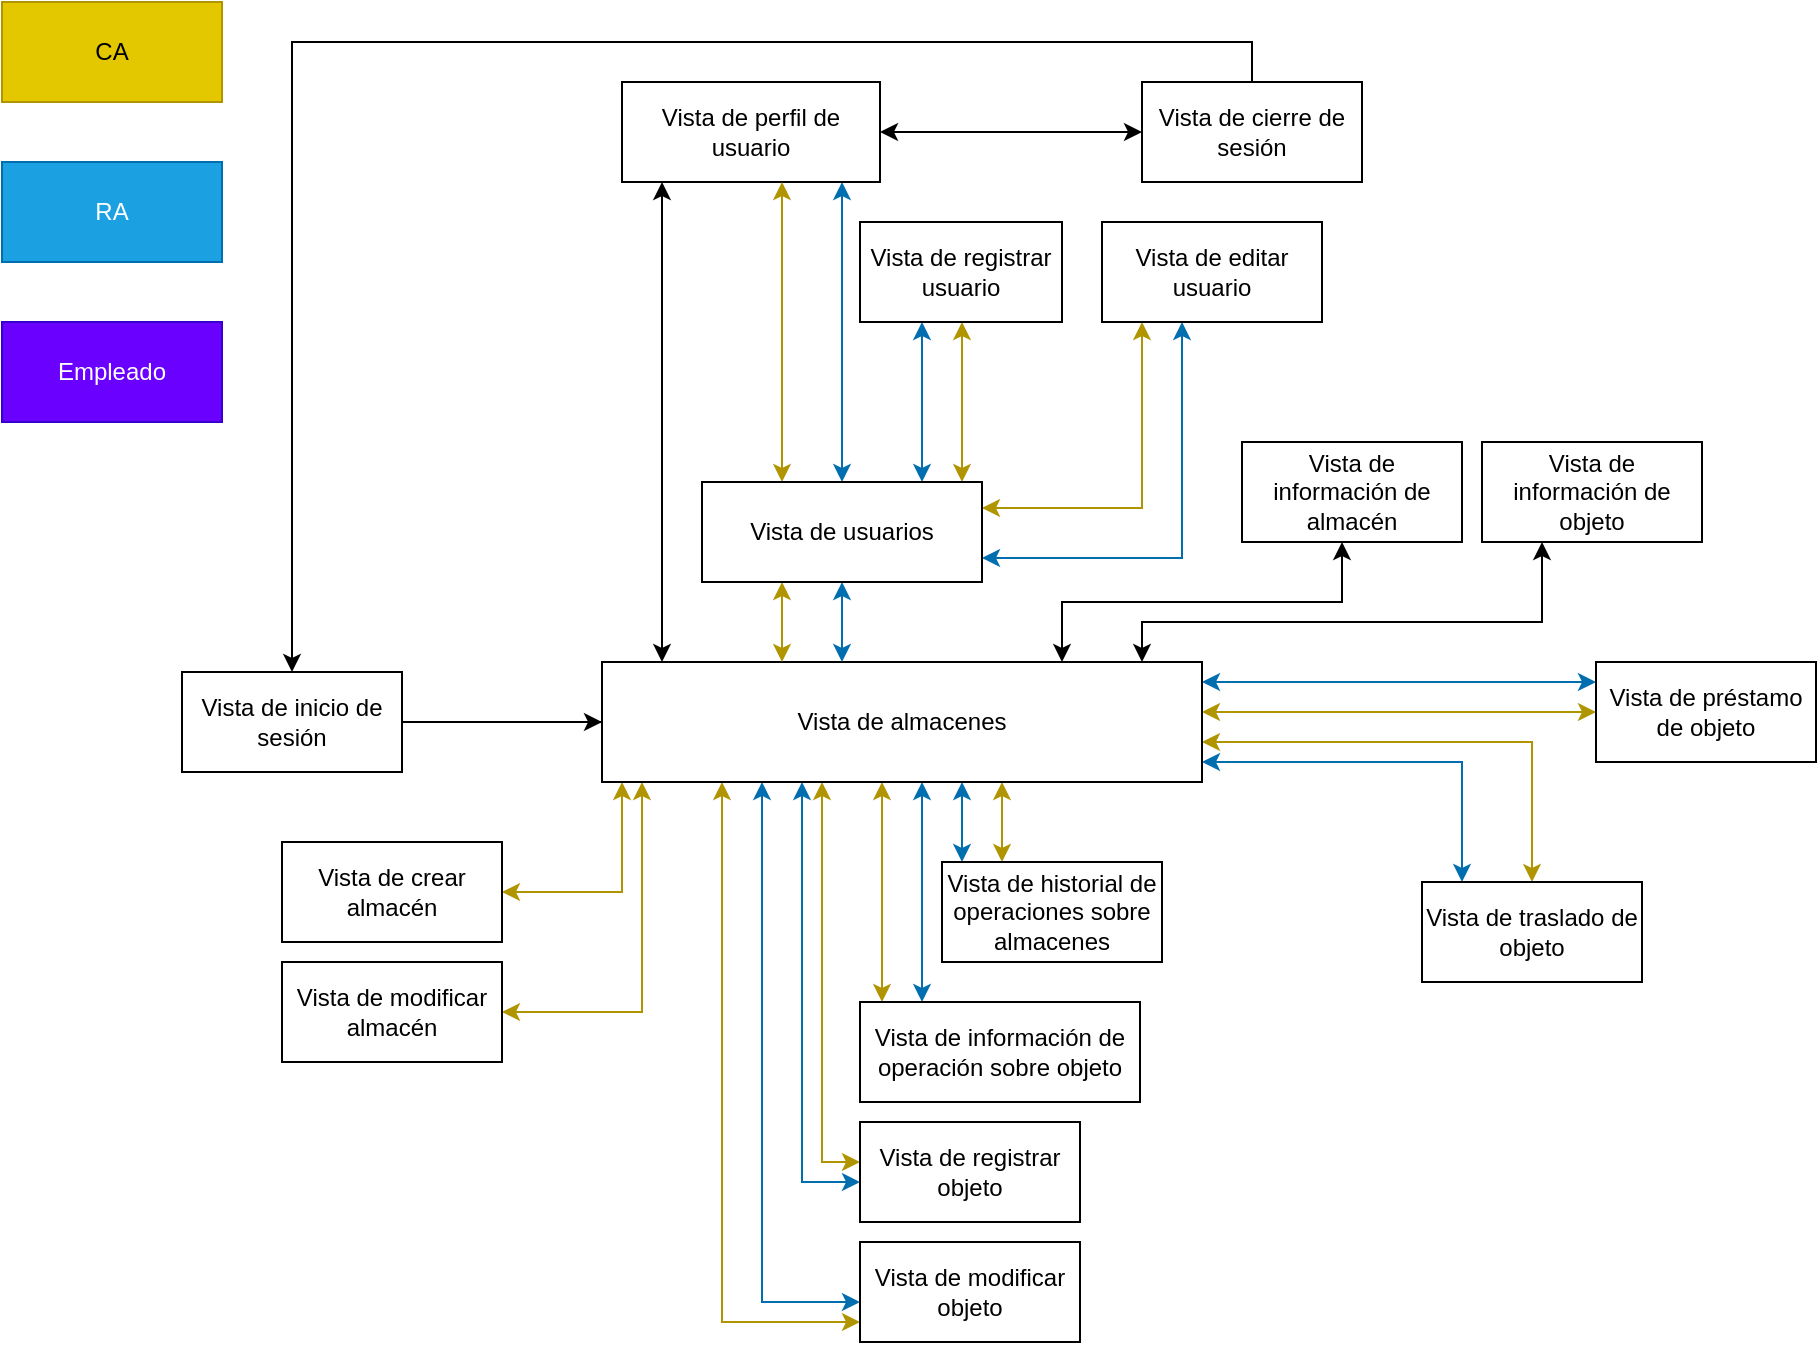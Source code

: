 <mxfile version="24.9.0">
  <diagram name="Página-1" id="_siHr3z-PEyZJpVLj-ig">
    <mxGraphModel dx="1500" dy="1915" grid="1" gridSize="10" guides="1" tooltips="1" connect="1" arrows="1" fold="1" page="1" pageScale="1" pageWidth="827" pageHeight="1169" math="0" shadow="0">
      <root>
        <mxCell id="0" />
        <mxCell id="1" parent="0" />
        <mxCell id="FyjQgoxo0zCCoK0fw8fN-24" value="" style="edgeStyle=orthogonalEdgeStyle;rounded=0;orthogonalLoop=1;jettySize=auto;html=1;" edge="1" parent="1" source="FyjQgoxo0zCCoK0fw8fN-1" target="FyjQgoxo0zCCoK0fw8fN-2">
          <mxGeometry relative="1" as="geometry" />
        </mxCell>
        <mxCell id="FyjQgoxo0zCCoK0fw8fN-1" value="Vista de inicio de sesión" style="html=1;whiteSpace=wrap;" vertex="1" parent="1">
          <mxGeometry x="120" y="215" width="110" height="50" as="geometry" />
        </mxCell>
        <mxCell id="FyjQgoxo0zCCoK0fw8fN-25" value="" style="edgeStyle=orthogonalEdgeStyle;rounded=0;orthogonalLoop=1;jettySize=auto;html=1;endArrow=none;endFill=0;" edge="1" parent="1" source="FyjQgoxo0zCCoK0fw8fN-2" target="FyjQgoxo0zCCoK0fw8fN-1">
          <mxGeometry relative="1" as="geometry" />
        </mxCell>
        <mxCell id="FyjQgoxo0zCCoK0fw8fN-26" style="edgeStyle=orthogonalEdgeStyle;rounded=0;orthogonalLoop=1;jettySize=auto;html=1;startArrow=classic;startFill=1;" edge="1" parent="1" source="FyjQgoxo0zCCoK0fw8fN-2" target="FyjQgoxo0zCCoK0fw8fN-9">
          <mxGeometry relative="1" as="geometry">
            <Array as="points">
              <mxPoint x="360" y="90" />
              <mxPoint x="360" y="90" />
            </Array>
          </mxGeometry>
        </mxCell>
        <mxCell id="FyjQgoxo0zCCoK0fw8fN-40" style="edgeStyle=orthogonalEdgeStyle;rounded=0;orthogonalLoop=1;jettySize=auto;html=1;fillColor=#e3c800;strokeColor=#B09500;startArrow=classic;startFill=1;" edge="1" parent="1" source="FyjQgoxo0zCCoK0fw8fN-2" target="FyjQgoxo0zCCoK0fw8fN-38">
          <mxGeometry relative="1" as="geometry">
            <Array as="points">
              <mxPoint x="340" y="325" />
            </Array>
          </mxGeometry>
        </mxCell>
        <mxCell id="FyjQgoxo0zCCoK0fw8fN-41" style="edgeStyle=orthogonalEdgeStyle;rounded=0;orthogonalLoop=1;jettySize=auto;html=1;startArrow=classic;startFill=1;fillColor=#e3c800;strokeColor=#B09500;" edge="1" parent="1" source="FyjQgoxo0zCCoK0fw8fN-2" target="FyjQgoxo0zCCoK0fw8fN-39">
          <mxGeometry relative="1" as="geometry">
            <Array as="points">
              <mxPoint x="350" y="385" />
            </Array>
          </mxGeometry>
        </mxCell>
        <mxCell id="FyjQgoxo0zCCoK0fw8fN-44" style="edgeStyle=orthogonalEdgeStyle;rounded=0;orthogonalLoop=1;jettySize=auto;html=1;startArrow=classic;startFill=1;fillColor=#1ba1e2;strokeColor=#006EAF;" edge="1" parent="1" source="FyjQgoxo0zCCoK0fw8fN-2" target="FyjQgoxo0zCCoK0fw8fN-42">
          <mxGeometry relative="1" as="geometry">
            <Array as="points">
              <mxPoint x="430" y="470" />
            </Array>
          </mxGeometry>
        </mxCell>
        <mxCell id="FyjQgoxo0zCCoK0fw8fN-45" style="edgeStyle=orthogonalEdgeStyle;rounded=0;orthogonalLoop=1;jettySize=auto;html=1;startArrow=classic;startFill=1;fillColor=#1ba1e2;strokeColor=#006EAF;" edge="1" parent="1" source="FyjQgoxo0zCCoK0fw8fN-2" target="FyjQgoxo0zCCoK0fw8fN-43">
          <mxGeometry relative="1" as="geometry">
            <Array as="points">
              <mxPoint x="410" y="530" />
            </Array>
          </mxGeometry>
        </mxCell>
        <mxCell id="FyjQgoxo0zCCoK0fw8fN-51" style="edgeStyle=orthogonalEdgeStyle;rounded=0;orthogonalLoop=1;jettySize=auto;html=1;startArrow=classic;startFill=1;" edge="1" parent="1" source="FyjQgoxo0zCCoK0fw8fN-2" target="FyjQgoxo0zCCoK0fw8fN-47">
          <mxGeometry relative="1" as="geometry">
            <Array as="points">
              <mxPoint x="600" y="190" />
              <mxPoint x="800" y="190" />
            </Array>
          </mxGeometry>
        </mxCell>
        <mxCell id="FyjQgoxo0zCCoK0fw8fN-56" style="edgeStyle=orthogonalEdgeStyle;rounded=0;orthogonalLoop=1;jettySize=auto;html=1;fillColor=#1ba1e2;strokeColor=#006EAF;startArrow=classic;startFill=1;" edge="1" parent="1" source="FyjQgoxo0zCCoK0fw8fN-2" target="FyjQgoxo0zCCoK0fw8fN-48">
          <mxGeometry relative="1" as="geometry">
            <Array as="points">
              <mxPoint x="490" y="300" />
              <mxPoint x="490" y="300" />
            </Array>
          </mxGeometry>
        </mxCell>
        <mxCell id="FyjQgoxo0zCCoK0fw8fN-57" style="edgeStyle=orthogonalEdgeStyle;rounded=0;orthogonalLoop=1;jettySize=auto;html=1;startArrow=classic;startFill=1;fillColor=#e3c800;strokeColor=#B09500;" edge="1" parent="1" source="FyjQgoxo0zCCoK0fw8fN-2" target="FyjQgoxo0zCCoK0fw8fN-43">
          <mxGeometry relative="1" as="geometry">
            <Array as="points">
              <mxPoint x="390" y="540" />
            </Array>
          </mxGeometry>
        </mxCell>
        <mxCell id="FyjQgoxo0zCCoK0fw8fN-58" style="edgeStyle=orthogonalEdgeStyle;rounded=0;orthogonalLoop=1;jettySize=auto;html=1;startArrow=classic;startFill=1;fillColor=#e3c800;strokeColor=#B09500;" edge="1" parent="1" source="FyjQgoxo0zCCoK0fw8fN-2" target="FyjQgoxo0zCCoK0fw8fN-42">
          <mxGeometry relative="1" as="geometry">
            <Array as="points">
              <mxPoint x="440" y="460" />
            </Array>
          </mxGeometry>
        </mxCell>
        <mxCell id="FyjQgoxo0zCCoK0fw8fN-59" style="edgeStyle=orthogonalEdgeStyle;rounded=0;orthogonalLoop=1;jettySize=auto;html=1;startArrow=classic;startFill=1;fillColor=#e3c800;strokeColor=#B09500;" edge="1" parent="1" source="FyjQgoxo0zCCoK0fw8fN-2" target="FyjQgoxo0zCCoK0fw8fN-48">
          <mxGeometry relative="1" as="geometry">
            <Array as="points">
              <mxPoint x="470" y="350" />
              <mxPoint x="470" y="350" />
            </Array>
          </mxGeometry>
        </mxCell>
        <mxCell id="FyjQgoxo0zCCoK0fw8fN-60" style="edgeStyle=orthogonalEdgeStyle;rounded=0;orthogonalLoop=1;jettySize=auto;html=1;startArrow=classic;startFill=1;fillColor=#1ba1e2;strokeColor=#006EAF;" edge="1" parent="1" source="FyjQgoxo0zCCoK0fw8fN-2" target="FyjQgoxo0zCCoK0fw8fN-49">
          <mxGeometry relative="1" as="geometry">
            <Array as="points">
              <mxPoint x="510" y="300" />
              <mxPoint x="510" y="300" />
            </Array>
          </mxGeometry>
        </mxCell>
        <mxCell id="FyjQgoxo0zCCoK0fw8fN-61" style="edgeStyle=orthogonalEdgeStyle;rounded=0;orthogonalLoop=1;jettySize=auto;html=1;startArrow=classic;startFill=1;fillColor=#e3c800;strokeColor=#B09500;" edge="1" parent="1" source="FyjQgoxo0zCCoK0fw8fN-2" target="FyjQgoxo0zCCoK0fw8fN-49">
          <mxGeometry relative="1" as="geometry">
            <Array as="points">
              <mxPoint x="530" y="290" />
              <mxPoint x="530" y="290" />
            </Array>
          </mxGeometry>
        </mxCell>
        <mxCell id="FyjQgoxo0zCCoK0fw8fN-64" style="edgeStyle=orthogonalEdgeStyle;rounded=0;orthogonalLoop=1;jettySize=auto;html=1;startArrow=classic;startFill=1;" edge="1" parent="1" source="FyjQgoxo0zCCoK0fw8fN-2" target="FyjQgoxo0zCCoK0fw8fN-63">
          <mxGeometry relative="1" as="geometry">
            <Array as="points">
              <mxPoint x="560" y="180" />
              <mxPoint x="700" y="180" />
            </Array>
          </mxGeometry>
        </mxCell>
        <mxCell id="FyjQgoxo0zCCoK0fw8fN-67" style="edgeStyle=orthogonalEdgeStyle;rounded=0;orthogonalLoop=1;jettySize=auto;html=1;startArrow=classic;startFill=1;fillColor=#1ba1e2;strokeColor=#006EAF;" edge="1" parent="1" source="FyjQgoxo0zCCoK0fw8fN-2" target="FyjQgoxo0zCCoK0fw8fN-65">
          <mxGeometry relative="1" as="geometry">
            <Array as="points">
              <mxPoint x="700" y="220" />
              <mxPoint x="700" y="220" />
            </Array>
          </mxGeometry>
        </mxCell>
        <mxCell id="FyjQgoxo0zCCoK0fw8fN-68" style="edgeStyle=orthogonalEdgeStyle;rounded=0;orthogonalLoop=1;jettySize=auto;html=1;startArrow=classic;startFill=1;fillColor=#1ba1e2;strokeColor=#006EAF;" edge="1" parent="1" source="FyjQgoxo0zCCoK0fw8fN-2" target="FyjQgoxo0zCCoK0fw8fN-66">
          <mxGeometry relative="1" as="geometry">
            <Array as="points">
              <mxPoint x="760" y="260" />
            </Array>
          </mxGeometry>
        </mxCell>
        <mxCell id="FyjQgoxo0zCCoK0fw8fN-69" style="edgeStyle=orthogonalEdgeStyle;rounded=0;orthogonalLoop=1;jettySize=auto;html=1;startArrow=classic;startFill=1;fillColor=#e3c800;strokeColor=#B09500;" edge="1" parent="1" source="FyjQgoxo0zCCoK0fw8fN-2" target="FyjQgoxo0zCCoK0fw8fN-66">
          <mxGeometry relative="1" as="geometry">
            <Array as="points">
              <mxPoint x="795" y="250" />
            </Array>
          </mxGeometry>
        </mxCell>
        <mxCell id="FyjQgoxo0zCCoK0fw8fN-70" style="edgeStyle=orthogonalEdgeStyle;rounded=0;orthogonalLoop=1;jettySize=auto;html=1;startArrow=classic;startFill=1;fillColor=#e3c800;strokeColor=#B09500;" edge="1" parent="1" source="FyjQgoxo0zCCoK0fw8fN-2" target="FyjQgoxo0zCCoK0fw8fN-65">
          <mxGeometry relative="1" as="geometry">
            <Array as="points">
              <mxPoint x="680" y="235" />
              <mxPoint x="680" y="235" />
            </Array>
          </mxGeometry>
        </mxCell>
        <mxCell id="FyjQgoxo0zCCoK0fw8fN-2" value="Vista de almacenes" style="html=1;whiteSpace=wrap;" vertex="1" parent="1">
          <mxGeometry x="330" y="210" width="300" height="60" as="geometry" />
        </mxCell>
        <mxCell id="FyjQgoxo0zCCoK0fw8fN-3" value="RA" style="html=1;whiteSpace=wrap;fillColor=#1ba1e2;strokeColor=#006EAF;fontColor=#ffffff;" vertex="1" parent="1">
          <mxGeometry x="30" y="-40" width="110" height="50" as="geometry" />
        </mxCell>
        <mxCell id="FyjQgoxo0zCCoK0fw8fN-4" value="Empleado" style="html=1;whiteSpace=wrap;fillColor=#6a00ff;strokeColor=#3700CC;fontColor=#ffffff;" vertex="1" parent="1">
          <mxGeometry x="30" y="40" width="110" height="50" as="geometry" />
        </mxCell>
        <mxCell id="FyjQgoxo0zCCoK0fw8fN-5" value="CA" style="html=1;whiteSpace=wrap;fillColor=#e3c800;strokeColor=#B09500;fontColor=#000000;" vertex="1" parent="1">
          <mxGeometry x="30" y="-120" width="110" height="50" as="geometry" />
        </mxCell>
        <mxCell id="FyjQgoxo0zCCoK0fw8fN-28" style="edgeStyle=orthogonalEdgeStyle;rounded=0;orthogonalLoop=1;jettySize=auto;html=1;endArrow=classic;endFill=1;startArrow=classic;startFill=1;" edge="1" parent="1" source="FyjQgoxo0zCCoK0fw8fN-9" target="FyjQgoxo0zCCoK0fw8fN-10">
          <mxGeometry relative="1" as="geometry" />
        </mxCell>
        <mxCell id="FyjQgoxo0zCCoK0fw8fN-37" style="edgeStyle=orthogonalEdgeStyle;rounded=0;orthogonalLoop=1;jettySize=auto;html=1;fillColor=#1ba1e2;strokeColor=#006EAF;startArrow=classic;startFill=1;" edge="1" parent="1" source="FyjQgoxo0zCCoK0fw8fN-9" target="FyjQgoxo0zCCoK0fw8fN-30">
          <mxGeometry relative="1" as="geometry">
            <Array as="points">
              <mxPoint x="450" y="50" />
              <mxPoint x="450" y="50" />
            </Array>
          </mxGeometry>
        </mxCell>
        <mxCell id="FyjQgoxo0zCCoK0fw8fN-9" value="Vista de perfil de usuario" style="html=1;whiteSpace=wrap;" vertex="1" parent="1">
          <mxGeometry x="340" y="-80" width="129" height="50" as="geometry" />
        </mxCell>
        <mxCell id="FyjQgoxo0zCCoK0fw8fN-29" style="edgeStyle=orthogonalEdgeStyle;rounded=0;orthogonalLoop=1;jettySize=auto;html=1;exitX=0.5;exitY=0;exitDx=0;exitDy=0;" edge="1" parent="1" source="FyjQgoxo0zCCoK0fw8fN-10" target="FyjQgoxo0zCCoK0fw8fN-1">
          <mxGeometry relative="1" as="geometry" />
        </mxCell>
        <mxCell id="FyjQgoxo0zCCoK0fw8fN-10" value="Vista de cierre de sesión" style="html=1;whiteSpace=wrap;" vertex="1" parent="1">
          <mxGeometry x="600" y="-80" width="110" height="50" as="geometry" />
        </mxCell>
        <mxCell id="FyjQgoxo0zCCoK0fw8fN-32" style="edgeStyle=orthogonalEdgeStyle;rounded=0;orthogonalLoop=1;jettySize=auto;html=1;fillColor=#e3c800;strokeColor=#B09500;startArrow=classic;startFill=1;" edge="1" parent="1" source="FyjQgoxo0zCCoK0fw8fN-30" target="FyjQgoxo0zCCoK0fw8fN-9">
          <mxGeometry relative="1" as="geometry">
            <Array as="points">
              <mxPoint x="420" y="40" />
              <mxPoint x="420" y="40" />
            </Array>
          </mxGeometry>
        </mxCell>
        <mxCell id="FyjQgoxo0zCCoK0fw8fN-33" style="edgeStyle=orthogonalEdgeStyle;rounded=0;orthogonalLoop=1;jettySize=auto;html=1;fillColor=#1ba1e2;strokeColor=#006EAF;startArrow=classic;startFill=1;" edge="1" parent="1" source="FyjQgoxo0zCCoK0fw8fN-30" target="FyjQgoxo0zCCoK0fw8fN-2">
          <mxGeometry relative="1" as="geometry">
            <Array as="points">
              <mxPoint x="450" y="200" />
              <mxPoint x="450" y="200" />
            </Array>
          </mxGeometry>
        </mxCell>
        <mxCell id="FyjQgoxo0zCCoK0fw8fN-35" style="edgeStyle=orthogonalEdgeStyle;rounded=0;orthogonalLoop=1;jettySize=auto;html=1;fillColor=#e3c800;strokeColor=#B09500;startArrow=classic;startFill=1;" edge="1" parent="1" source="FyjQgoxo0zCCoK0fw8fN-30" target="FyjQgoxo0zCCoK0fw8fN-2">
          <mxGeometry relative="1" as="geometry">
            <Array as="points">
              <mxPoint x="420" y="190" />
              <mxPoint x="420" y="190" />
            </Array>
          </mxGeometry>
        </mxCell>
        <mxCell id="FyjQgoxo0zCCoK0fw8fN-54" style="edgeStyle=orthogonalEdgeStyle;rounded=0;orthogonalLoop=1;jettySize=auto;html=1;startArrow=classic;startFill=1;fillColor=#1ba1e2;strokeColor=#006EAF;" edge="1" parent="1" source="FyjQgoxo0zCCoK0fw8fN-30" target="FyjQgoxo0zCCoK0fw8fN-52">
          <mxGeometry relative="1" as="geometry">
            <Array as="points">
              <mxPoint x="490" y="80" />
              <mxPoint x="490" y="80" />
            </Array>
          </mxGeometry>
        </mxCell>
        <mxCell id="FyjQgoxo0zCCoK0fw8fN-55" style="edgeStyle=orthogonalEdgeStyle;rounded=0;orthogonalLoop=1;jettySize=auto;html=1;fillColor=#e3c800;strokeColor=#B09500;startArrow=classic;startFill=1;" edge="1" parent="1" source="FyjQgoxo0zCCoK0fw8fN-30" target="FyjQgoxo0zCCoK0fw8fN-52">
          <mxGeometry relative="1" as="geometry">
            <Array as="points">
              <mxPoint x="510" y="90" />
              <mxPoint x="510" y="90" />
            </Array>
          </mxGeometry>
        </mxCell>
        <mxCell id="FyjQgoxo0zCCoK0fw8fN-72" style="edgeStyle=orthogonalEdgeStyle;rounded=0;orthogonalLoop=1;jettySize=auto;html=1;startArrow=classic;startFill=1;fillColor=#e3c800;strokeColor=#B09500;" edge="1" parent="1" source="FyjQgoxo0zCCoK0fw8fN-30" target="FyjQgoxo0zCCoK0fw8fN-71">
          <mxGeometry relative="1" as="geometry">
            <Array as="points">
              <mxPoint x="600" y="133" />
            </Array>
          </mxGeometry>
        </mxCell>
        <mxCell id="FyjQgoxo0zCCoK0fw8fN-73" style="edgeStyle=orthogonalEdgeStyle;rounded=0;orthogonalLoop=1;jettySize=auto;html=1;startArrow=classic;startFill=1;fillColor=#1ba1e2;strokeColor=#006EAF;" edge="1" parent="1" source="FyjQgoxo0zCCoK0fw8fN-30" target="FyjQgoxo0zCCoK0fw8fN-71">
          <mxGeometry relative="1" as="geometry">
            <Array as="points">
              <mxPoint x="620" y="158" />
            </Array>
          </mxGeometry>
        </mxCell>
        <mxCell id="FyjQgoxo0zCCoK0fw8fN-30" value="Vista de usuarios" style="html=1;whiteSpace=wrap;" vertex="1" parent="1">
          <mxGeometry x="380" y="120" width="140" height="50" as="geometry" />
        </mxCell>
        <mxCell id="FyjQgoxo0zCCoK0fw8fN-38" value="Vista de crear almacén" style="html=1;whiteSpace=wrap;" vertex="1" parent="1">
          <mxGeometry x="170" y="300" width="110" height="50" as="geometry" />
        </mxCell>
        <mxCell id="FyjQgoxo0zCCoK0fw8fN-39" value="Vista de modificar almacén" style="html=1;whiteSpace=wrap;" vertex="1" parent="1">
          <mxGeometry x="170" y="360" width="110" height="50" as="geometry" />
        </mxCell>
        <mxCell id="FyjQgoxo0zCCoK0fw8fN-42" value="Vista de registrar objeto" style="html=1;whiteSpace=wrap;" vertex="1" parent="1">
          <mxGeometry x="459" y="440" width="110" height="50" as="geometry" />
        </mxCell>
        <mxCell id="FyjQgoxo0zCCoK0fw8fN-43" value="Vista de modificar objeto" style="html=1;whiteSpace=wrap;" vertex="1" parent="1">
          <mxGeometry x="459" y="500" width="110" height="50" as="geometry" />
        </mxCell>
        <mxCell id="FyjQgoxo0zCCoK0fw8fN-47" value="Vista de información de objeto" style="html=1;whiteSpace=wrap;" vertex="1" parent="1">
          <mxGeometry x="770" y="100" width="110" height="50" as="geometry" />
        </mxCell>
        <mxCell id="FyjQgoxo0zCCoK0fw8fN-48" value="Vista de información de operación sobre objeto" style="html=1;whiteSpace=wrap;" vertex="1" parent="1">
          <mxGeometry x="459" y="380" width="140" height="50" as="geometry" />
        </mxCell>
        <mxCell id="FyjQgoxo0zCCoK0fw8fN-49" value="Vista de historial de operaciones sobre almacenes" style="html=1;whiteSpace=wrap;" vertex="1" parent="1">
          <mxGeometry x="500" y="310" width="110" height="50" as="geometry" />
        </mxCell>
        <mxCell id="FyjQgoxo0zCCoK0fw8fN-52" value="Vista de registrar usuario" style="html=1;whiteSpace=wrap;" vertex="1" parent="1">
          <mxGeometry x="459" y="-10" width="101" height="50" as="geometry" />
        </mxCell>
        <mxCell id="FyjQgoxo0zCCoK0fw8fN-63" value="Vista de información de almacén" style="html=1;whiteSpace=wrap;" vertex="1" parent="1">
          <mxGeometry x="650" y="100" width="110" height="50" as="geometry" />
        </mxCell>
        <mxCell id="FyjQgoxo0zCCoK0fw8fN-65" value="Vista de préstamo de objeto" style="html=1;whiteSpace=wrap;" vertex="1" parent="1">
          <mxGeometry x="827" y="210" width="110" height="50" as="geometry" />
        </mxCell>
        <mxCell id="FyjQgoxo0zCCoK0fw8fN-66" value="Vista de traslado de objeto" style="html=1;whiteSpace=wrap;" vertex="1" parent="1">
          <mxGeometry x="740" y="320" width="110" height="50" as="geometry" />
        </mxCell>
        <mxCell id="FyjQgoxo0zCCoK0fw8fN-71" value="Vista de editar usuario" style="html=1;whiteSpace=wrap;" vertex="1" parent="1">
          <mxGeometry x="580" y="-10" width="110" height="50" as="geometry" />
        </mxCell>
      </root>
    </mxGraphModel>
  </diagram>
</mxfile>
